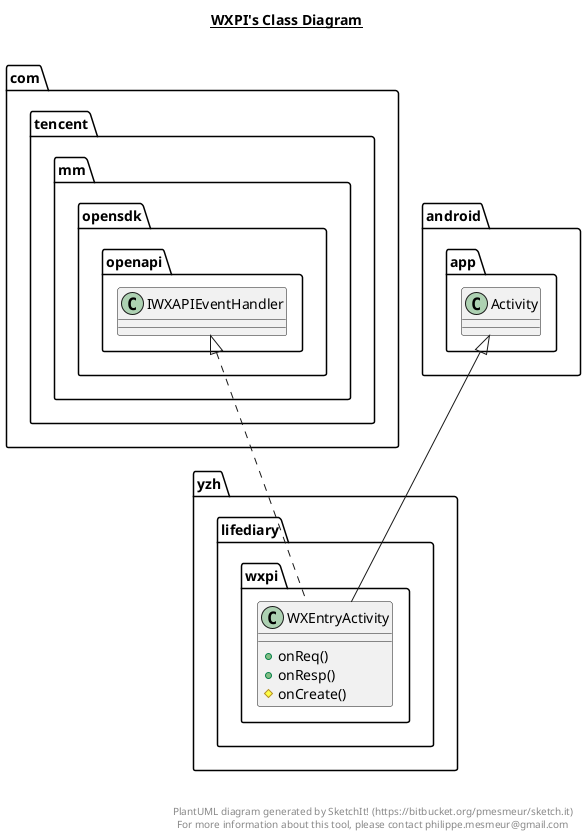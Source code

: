 @startuml

title __WXPI's Class Diagram__\n

  namespace yzh.lifediary {
    namespace wxpi {
      class yzh.lifediary.wxpi.WXEntryActivity {
          + onReq()
          + onResp()
          # onCreate()
      }
    }
  }
  

  yzh.lifediary.wxpi.WXEntryActivity .up.|> com.tencent.mm.opensdk.openapi.IWXAPIEventHandler
  yzh.lifediary.wxpi.WXEntryActivity -up-|> android.app.Activity


right footer


PlantUML diagram generated by SketchIt! (https://bitbucket.org/pmesmeur/sketch.it)
For more information about this tool, please contact philippe.mesmeur@gmail.com
endfooter

@enduml
